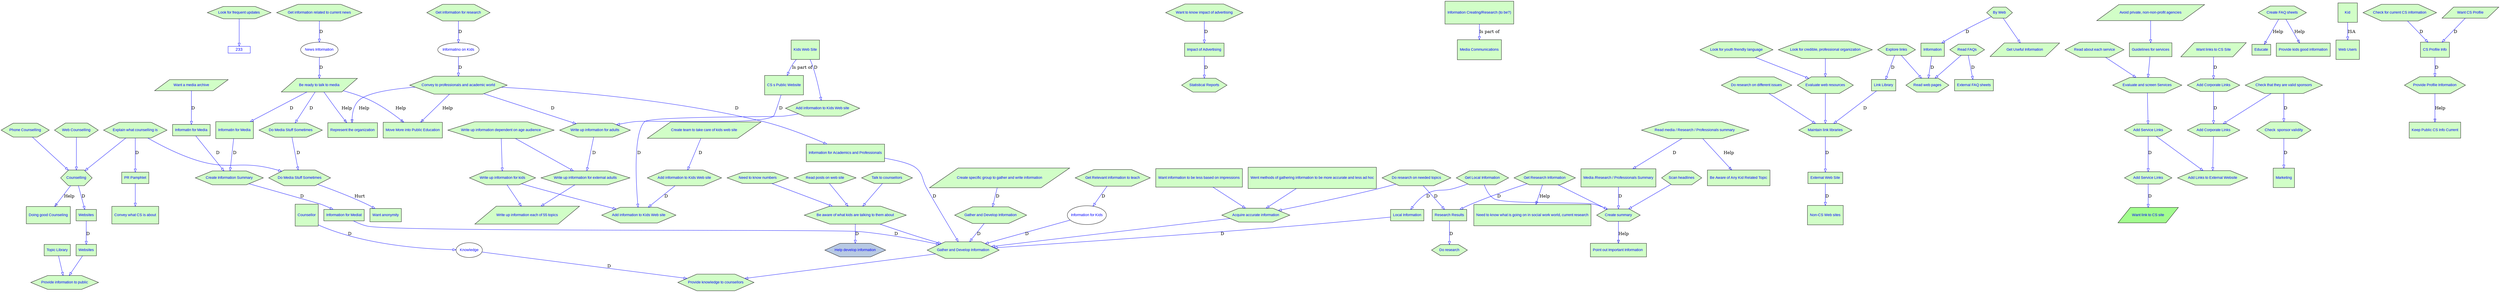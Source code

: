  digraph  RootGraph {
  node [color="#000000", fontcolor="#0000FF", fontname=Arial, fontsize="12", style=filled];
  edge [color="#0000FF"];
  subgraph Connector {
      node [width="0.996938790763346", height="0", pos="1789.2593503937,755.527057917009", color="#0000FF", fillcolor="#FFFFFF", fontname=Arial, fontsize="13", style=filled, shape=box];
      "233" [];
  }
  "Phone Counselling" [width="0.984251968503937", height="0.62992125984252", pos="1743.30708661417,1400.93362204724", fillcolor="#D1FEC7", label="Phone Counselling", sides="6", shape=polygon];
  "Counselling" [width="1.09621062992126", height="0.701574803149606", pos="1800,1511.22968503937", fillcolor="#D1FEC7", label=Counselling, sides="6", shape=polygon];
  "Web Counselling" [width="1.00578248031496", height="0.643700787401573", pos="1651.73887795276,1409.08443355808", fillcolor="#D1FEC7", label="Web Counselling", sides="6", shape=polygon];
  "Topic Library" [width="0.828125", height="0.517578125", pos="389.8125,523.199741633858", fillcolor="#D1FEC7", label="Topic Library", shape=box];
  "Provide information to public" [width="0.984251968503937", height="0.62992125984252", pos="462.095964566929,609.448818897638", fillcolor="#D1FEC7", label="Provide information to public", sides="6", shape=polygon];
  "Websites" [width="0.828125", height="0.517578125", pos="474.803149606299,524.819539159167", fillcolor="#D1FEC7", label=Websites, shape=box];
  "Doing good Counseling" [width="1.28862023150452", height="0.77464125005839", pos="1785.82677165354,1598.89944720683", fillcolor="#D1FEC7", label="Doing good Counseling", shape=box];
  "Websites1" [width="0.828125", height="0.517578125", pos="1050.28494094488,973.493171751968", fillcolor="#D1FEC7", label=Websites, shape=box];
  "Explain what counselling is" [width="1.09621062992126", height="0.701574803149607", pos="1888.85255905512,1414.47307086614", fillcolor="#D1FEC7", label="Explain what counselling is", sides="6", shape=polygon];
  "PR Pamphlet" [width="0.828125", height="0.517578125", pos="1673.90698818898,1077.16535433071", fillcolor="#D1FEC7", label="PR Pamphlet", shape=box];
  "Convey what CS is about" [width="1.31360145433494", height="0.789658463980874", pos="1615.74803149606,1162.12347639905", fillcolor="#D1FEC7", label="Convey what CS is about", shape=box];
  "Want to know impact of advertising" [width="1.20669291338583", height="0.772283464566931", pos="-99.7972440944883,801.012755905512", fillcolor="#D1FEC7", label="Want to know impact of advertising", sides="6", shape=polygon];
  "Impact of Advertising" [width="0.944881889763781", height="0.590551181102362", pos="2032.44094488189,1337.15409448819", fillcolor="#D1FEC7", label="Impact of Advertising", shape=box];
  "Statistical Reports" [width="0.978100393700787", height="0.625984251968504", pos="2140.15748031496,1435.09110236221", fillcolor="#D1FEC7", label="Statistical Reports", sides="6", shape=polygon];
  "Read posts on web site" [width="0.78125", height="0.5", pos="1822.45570866142,-132.395669291339", fillcolor="#D1FEC7", label="Read posts on web site", sides="6", shape=polygon];
  "Be aware of what kids are talking to them about" [width="1.25369094488189", height="0.802362204724409", pos="1700.7874015748,-41.9811023622047", fillcolor="#D1FEC7", label="Be aware of what kids are talking to them about", sides="6", shape=polygon];
  "Talk to counsellors" [width="0.78125", height="0.5", pos="1771.43208661417,-160.742125984252", fillcolor="#D1FEC7", label="Talk to counsellors", sides="6", shape=polygon];
  "Need to know numbers" [width="0.78125", height="0.5", pos="1723.68602362205,-125.875984251969", fillcolor="#D1FEC7", label="Need to know numbers", sides="6", shape=polygon];
  "Help develop information" [width="0.961491141732283", height="0.615354330708661", pos="2244.94204724409,289.133858267716", fillcolor="#B7C9E3", label="Help develop information", sides="6", shape=polygon];
  "Convey to professionals and academic world" [width="1.25369094488189", height="0.802362204724409", pos="1339.15275590551,1332.82204724409", fillcolor="#D1FEC7", label="Convey to professionals and academic world", sides="6", shape=polygon];
  "Represent the organization" [width="1.10236220472441", height="0.662674087685117", pos="1123.71968503937,1492.6791659142", fillcolor="#D1FEC7", label="Represent the organization", shape=box];
  "Be ready to talk to media" [width="1.0009186351706", height="0.615949929335757", pos="1216.88031496063,1326.1112053301", fillcolor="#D1FEC7", label="Be ready to talk to media", shape=parallelogram];
  "Get Relevant information to teach" [width="1.16982447506561", height="0.748687664041992", pos="-62.1601518560182,-208.322834645669", fillcolor="#D1FEC7", label="Get Relevant information to teach", sides="6", shape=polygon];
  "Information for Kids" [width="1.35607594490128", height="0.845464720606414", pos="474.015584410147,-342.247753563878", fillcolor="#FFFFFF", label="Information for Kids", shape=ellipse];
  "Write up information for external adults" [width="0.978100393700787", height="0.625984251968504", pos="2106.14173228346,22.5354330708661", fillcolor="#D1FEC7", label="Write up information for external adults", sides="6", shape=polygon];
  "Write up information each of 55 topics" [width="1.2992125984252", height="0.799515445184738", pos="1992.75590551181,146.806026650515", fillcolor="#D1FEC7", label="Write up information each of 55 topics", shape=parallelogram];
  "Write up information for kids" [width="0.984251968503937", height="0.62992125984252", pos="2014.0157480315,25.3523622047243", fillcolor="#D1FEC7", label="Write up information for kids", sides="6", shape=polygon];
  "Get information related to current news" [width="1.16982447506562", height="0.748687664041997", pos="4.44596456692938,1305.57070866142", fillcolor="#D1FEC7", label="Get information related to current news", sides="6", shape=polygon];
  "News Information" [width="1.08048539372018", height="0.67364389506035", pos="499.685202991428,1364.72519773058", fillcolor="#FFFFFF", label="News Information", shape=ellipse];
  "Get information for research" [width="1.16982447506562", height="0.748687664041997", pos="-73.9028402699665,1063.67716535433", fillcolor="#D1FEC7", label="Get information for research", sides="6", shape=polygon];
  "Informatino on Kids" [width="1.00174523623987", height="0.624552230618618", pos="559.212762046546,1253.10667087883", fillcolor="#FFFFFF", label="Informatino on Kids", shape=ellipse];
  "Do research on needed topics" [width="1.09621062992126", height="0.701574803149607", pos="1890.48720472441,-164.568897637795", fillcolor="#D1FEC7", label="Do research on needed topics", sides="6", shape=polygon];
  "Research Results" [width="0.828125", height="0.517578125", pos="128.927657480315,916.800258366142", fillcolor="#D1FEC7", label="Research Results", shape=box];
  "Scan headlines" [width="0.984251968503937", height="0.62992125984252", pos="1152.28346456693,-257.952755905512", fillcolor="#D1FEC7", label="Scan headlines", sides="6", shape=polygon];
  "Create summary" [width="0.866141732283465", height="0.554330708661417", pos="1184.88188976378,-181.303937007874", fillcolor="#D1FEC7", label="Create summary", sides="6", shape=polygon];
  "Read media / Research / Professionals summary " [width="1.18602362204724", height="0.759055118110236", pos="1112.20393700787,1396.45984251969", fillcolor="#D1FEC7", label="Read media / Research / Professionals summary ", sides="6", shape=polygon];
  "Media /Research / Professionals Summary" [width="1.61552657480315", height="0.815786623379546", pos="1118.31643700787,256.139971984971", fillcolor="#D1FEC7", label="Media /Research / Professionals Summary", shape=box];
  "Acquire accurate information" [width="0.984251968503937", height="0.62992125984252", pos="1900.62992125984,-45.5137795275591", fillcolor="#D1FEC7", label="Acquire accurate information", sides="6", shape=polygon];
  "Went methods of gathering information to be more accurate and less ad hoc" [width="1.60358086142578", height="0.963976703682709", pos="1928.59505274361,-248.761405596556", fillcolor="#D1FEC7", label="Went methods of gathering information to be more accurate and less ad hoc", shape=box];
  "Want information to be less based on impressions" [width="1.39047497284292", height="0.835870215913316", pos="1990.88778286742,-171.823611237446", fillcolor="#D1FEC7", label="Want information to be less based on impressions", shape=box];
  "Counsellor" [width="0.984251968503937", height="0.984251968503937", pos="1870.64881889764,1637.24787401575", fillcolor="#D1FEC7", label=Counsellor, shape=box];
  "Knowledge" [width="1.06299212598425", height="0.66273746996339", pos="2154.33070866142,1101.02390324939", fillcolor="#FFFFFF", label=Knowledge, shape=ellipse];
  "Gather and Develop Information" [width="1.18110236220472", height="0.755905511811023", pos="1851.02362204724,32.7224409448819", fillcolor="#D1FEC7", label="Gather and Develop Information", sides="6", shape=polygon];
  "Create team to take care of kids web site" [width="1.19365157480315", height="0.734554815263477", pos="1267.83484251969,1231.1683827983", fillcolor="#D1FEC7", label="Create team to take care of kids web site", shape=parallelogram];
  "Add information to Kids Web site" [width="1.10236220472441", height="0.70551181102362", pos="1303.93700787402,343.105511811024", fillcolor="#D1FEC7", label="Add information to Kids Web site", sides="6", shape=polygon];
  "Kids Web Site" [width="0.875", height="0.875", pos="694.807086614173,627.772440944881", fillcolor="#D1FEC7", label="Kids Web Site", shape=box];
  "CS s Public Website" [width="0.875", height="0.875", pos="369.969980314961,648.602362204724", fillcolor="#D1FEC7", label="CS s Public Website", shape=box];
  "Write up information for adults" [width="0.978100393700787", height="0.625984251968504", pos="1048.8188976378,771.165354330709", fillcolor="#D1FEC7", label="Write up information for adults", sides="6", shape=polygon];
  "Move More into Public Education" [width="1.18110236220472", height="0.710007951091194", pos="1353.32598425197,1485.40280592432", fillcolor="#D1FEC7", label="Move More into Public Education", shape=box];
  "Write up information dependent on age audience" [width="1.17495078740158", height="0.751968503937009", pos="2020.88090551181,-64.0807086614174", fillcolor="#D1FEC7", label="Write up information dependent on age audience", sides="6", shape=polygon];
  "Information for Academics and Professionals" [width="1.25984251968504", height="0.787401574803149", pos="1360.62992125984,765.354330708661", fillcolor="#D1FEC7", label="Information for Academics and Professionals", shape=box];
  "Provide knowledge to counsellors" [width="1.18110236220472", height="0.755905511811024", pos="1899.2125984252,140.59842519685", fillcolor="#D1FEC7", label="Provide knowledge to counsellors", sides="6", shape=polygon];
  "Information for Mediat" [width="0.828125", height="0.517578125", pos="1529.24261811024,-160.365095964567", fillcolor="#D1FEC7", label="Information for Mediat", shape=box];
  "Create Information Summary" [width="0.978100393700787", height="0.625984251968504", pos="1329.44881889764,-221.244094488189", fillcolor="#D1FEC7", label="Create Information Summary", sides="6", shape=polygon];
  "Do research" [width="0.78125", height="0.5", pos="19.4559195725534,1066.11023622047", fillcolor="#D1FEC7", label="Do research", sides="6", shape=polygon];
  "Informatin for Media" [width="1.22182578740157", height="0.763641117125983", pos="1203.25836614173,409.044352854331", fillcolor="#D1FEC7", label="Informatin for Media", shape=box];
  "Get Research Information" [width="0.984251968503937", height="0.62992125984252", pos="1208.97637795276,-286.299212598425", fillcolor="#D1FEC7", label="Get Research Information", sides="6", shape=polygon];
  "Need to know what is going on in social work world, current research" [width="1.60358086142577", height="0.963976703682709", pos="1229.20022284694,-94.2307203876959", fillcolor="#D1FEC7", label="Need to know what is going on in social work world, current research", shape=box];
  "Be Aware of Any Kid Related Topic" [width="1.18110236220473", height="0.710007951091198", pos="1225.76692913386,1485.40280592432", fillcolor="#D1FEC7", label="Be Aware of Any Kid Related Topic", shape=box];
  "Create specific group to gather and write information" [width="1.45226377952755", height="0.893700787401574", pos="1424.19212598425,1247.24409448819", fillcolor="#D1FEC7", label="Create specific group to gather and write information", shape=parallelogram];
  "Gather and Develop Information1" [width="1.18110236220472", height="0.755905511811023", pos="1502.36220472441,792.566929133858", fillcolor="#D1FEC7", label="Gather and Develop Information", sides="6", shape=polygon];
  "Point out Important Information " [width="1.02362204724409", height="0.615340224279037", pos="1343.62204724409,-144.566929133858", fillcolor="#D1FEC7", label="Point out Important Information ", shape=box];
  "Get Local Information" [width="0.984251968503937", height="0.62992125984252", pos="1272.75590551181,-266.456692913386", fillcolor="#D1FEC7", label="Get Local Information", sides="6", shape=polygon];
  "Local Information" [width="0.828125", height="0.517578125", pos="1532.17470472441,-236.48529773622", fillcolor="#D1FEC7", label="Local Information", shape=box];
  "Information Creating/Research (to be?)" [width="1.02805118110236", height="1.02805118110236", pos="1808.50393700787,274.801181102362", fillcolor="#D1FEC7", label="Information Creating/Research (to be?)", shape=box];
  "Media Communications" [width="0.905511811023621", height="0.905511811023621", pos="1126.77165354331,-126.141732283465", fillcolor="#D1FEC7", label="Media Communications", shape=box];
  "Want a media archive" [width="0.812499999999998", height="0.5", pos="424.293307086614,368.503937007874", fillcolor="#D1FEC7", label="Want a media archive", shape=parallelogram];
  "Informatin for Media1" [width="0.828125", height="0.517578125", pos="707.195374015748,9.71364419291334", fillcolor="#D1FEC7", label="Informatin for Media", shape=box];
  "Add information to Kids Web site1" [width="1.10236220472441", height="0.70551181102362", pos="1037.48031496063,173.026771653543", fillcolor="#D1FEC7", label="Add information to Kids Web site", sides="6", shape=polygon];
  "Add information to Kids Web site2" [width="1.10236220472441", height="0.70551181102362", pos="1802.83464566929,167.130708661417", fillcolor="#D1FEC7", label="Add information to Kids Web site", sides="6", shape=polygon];
  "Do Media Stuff Sometimes" [width="1.00578248031497", height="0.643700787401578", pos="1524.39714566929,1514.3194488189", fillcolor="#D1FEC7", label="Do Media Stuff Sometimes", sides="6", shape=polygon];
  "Do Media Stuff Sometimes1" [width="1.10728346456693", height="0.708661417322837", pos="1646.75196850394,1478.30751852891", fillcolor="#D1FEC7", label="Do Media Stuff Sometimes", sides="6", shape=polygon];
  "Want anonymity" [width="0.984251968503937", height="0.591673292575998", pos="1700.7874015748,1592.23180871136", fillcolor="#D1FEC7", label="Want anonymity", shape=box];
  "Do research on different issues" [width="1.18110236220472", height="0.755905511811022", pos="1905.35433070866,807.127057917009", fillcolor="#D1FEC7", label="Do research on different issues", sides="6", shape=polygon];
  "Maintain link libraries" [width="0.931758530183727", height="0.596325459317585", pos="1849.13385826772,882.64201854693", fillcolor="#D1FEC7", label="Maintain link libraries", sides="6", shape=polygon];
  "Evaluate web resources" [width="1.18110236220472", height="0.755905511811023", pos="1815.5905511811,807.127057917009", fillcolor="#D1FEC7", label="Evaluate web resources", sides="6", shape=polygon];
  "Look for credible, professional organization" [width="1.23031496062992", height="0.78740157480315", pos="1850.43307086614,713.772727208347", fillcolor="#D1FEC7", label="Look for credible, professional organization", sides="6", shape=polygon];
  "Look for frequent updates" [width="0.873113517060367", height="0.558792650918635", pos="1729.85728346457,756.566427995749", fillcolor="#D1FEC7", label="Look for frequent updates", sides="6", shape=polygon];
  "Look for youth friendly language" [width="1.13558070866142", height="0.726771653543306", pos="1762.9281496063,704.975876814647", fillcolor="#D1FEC7", label="Look for youth friendly language", sides="6", shape=polygon];
  "External Web Site" [width="0.828125", height="0.517578125", pos="1869.4000984252,1162.20472440945", fillcolor="#D1FEC7", label="External Web Site", shape=box];
  "Link Library" [width="0.828125", height="0.517578125", pos="823.513287401575,897.372969980315", fillcolor="#D1FEC7", label="Link Library", shape=box];
  "Read about each service" [width="1.06299212598425", height="0.680314960629922", pos="1917.63779527559,648.113385826772", fillcolor="#D1FEC7", label="Read about each service", sides="6", shape=polygon];
  "Evaluate and screen Services" [width="1.08882874015748", height="0.696850393700787", pos="1973.40059055118,733.748031496063", fillcolor="#D1FEC7", label="Evaluate and screen Services", sides="6", shape=polygon];
  "Create FAQ sheets" [width="0.931758530183725", height="0.596325459317584", pos="1677.16535433071,813.665640594174", fillcolor="#D1FEC7", label="Create FAQ sheets", sides="6", shape=polygon];
  "Educate" [width="0.816179286622626", height="0.490638069621911", pos="1877.09898975149,941.199477242295", fillcolor="#D1FEC7", label=Educate, shape=box];
  "Provide kids good information" [width="0.984251968503937", height="0.591673292575998", pos="1778.26771653543,936.332808260768", fillcolor="#D1FEC7", label="Provide kids good information", shape=box];
  "Kid" [width="0.875", height="0.875", pos="-88.0275590551191,400.240157480315", fillcolor="#D1FEC7", label=Kid, shape=box];
  "Web Users" [width="0.875", height="0.875", pos="-53.5393700787403,615.909448818898", fillcolor="#D1FEC7", label="Web Users", shape=box];
  "Add Service Links" [width="0.859580052493437", height="0.550131233595799", pos="1802.59842519685,581.451467365828", fillcolor="#D1FEC7", label="Add Service Links", sides="6", shape=polygon];
  "Add Service Links1" [width="0.859580052493437", height="0.550131233595799", pos="966.377952755905,-189.883464566929", fillcolor="#D1FEC7", label="Add Service Links", sides="6", shape=polygon];
  "Want links to CS Site" [width="1.03997375328084", height="0.639983848172826", pos="-17.4330708661416,792.893858267717", fillcolor="#D1FEC7", label="Want links to CS Site", shape=parallelogram];
  "Add Corporate Links" [width="0.898950131233596", height="0.575328083989501", pos="826.062992125984,956.144881889764", fillcolor="#D1FEC7", label="Add Corporate Links", sides="6", shape=polygon];
  "Check that they are valid sponsors" [width="1.17469324146982", height="0.751803674540682", pos="1765.75352362205,503.285404724409", fillcolor="#D1FEC7", label="Check that they are valid sponsors", sides="6", shape=polygon];
  "Check  sponsor validity" [width="1.17469324146982", height="0.751803674540682", pos="1969.84801181102,1106.79333543307", fillcolor="#D1FEC7", label="Check  sponsor validity", sides="6", shape=polygon];
  "Check for current CS information" [width="1.18110236220472", height="0.755905511811023", pos="2436.85039370079,677.125984251968", fillcolor="#D1FEC7", label="Check for current CS information", sides="6", shape=polygon];
  "CS Profile Info" [width="1.08267716535433", height="0.676673228346456", pos="2356.29921259842,854.379921259842", fillcolor="#D1FEC7", label="CS Profile Info", shape=box];
  "Explore links" [width="0.78125", height="0.5", pos="48.912401574803,524.929133858268", fillcolor="#D1FEC7", label="Explore links", sides="6", shape=polygon];
  "Read web pages" [width="0.978100393700788", height="0.625984251968504", pos="20.0935039370077,604.110236220472", fillcolor="#D1FEC7", label="Read web pages", sides="6", shape=polygon];
  "Marketing" [width="0.875", height="0.875", pos="1570.07480314961,995.279527559055", fillcolor="#D1FEC7", label=Marketing, shape=box];
  "Provide Profile Information" [width="1.20427329396325", height="0.770734908136482", pos="2098.4719488189,751.781102362205", fillcolor="#D1FEC7", label="Provide Profile Information", sides="6", shape=polygon];
  "Add Corporate Links1" [width="0.898950131233596", height="0.575328083989501", pos="1686.61417322835,566.929133858268", fillcolor="#D1FEC7", label="Add Corporate Links", sides="6", shape=polygon];
  "Add Links to External Website" [width="1.030593832021", height="0.659580052493438", pos="1746.39271653543,647.753829570552", fillcolor="#D1FEC7", label="Add Links to External Website", sides="6", shape=polygon];
  "Non-CS Web sites" [width="0.875", height="0.875", pos="1987.40551181102,1256.3031496063", fillcolor="#D1FEC7", label="Non-CS Web sites", shape=box];
  "Want link to CS site" [width="1.13238188976377", height="0.696850393700786", pos="-89.6279527559054,161.622047244093", fillcolor="#A2FD8E", label="Want link to CS site", shape=parallelogram];
  "Keep Public CS Info Current" [width="1.19422572178478", height="0.717896928325546", pos="1940.7874015748,870.010717415469", fillcolor="#D1FEC7", label="Keep Public CS Info Current", shape=box];
  "Want CS Profile" [width="0.812499999999998", height="0.5", pos="2288.4625984252,971.385826771654", fillcolor="#D1FEC7", label="Want CS Profile", shape=parallelogram];
  "Guidelines for services" [width="0.990813648293965", height="0.619258530183728", pos="1948.58267716535,538.582677165354", fillcolor="#D1FEC7", label="Guidelines for services", shape=box];
  "Avoid private, non-non-profit agencies" [width="1.18110236220473", height="0.726832222895218", pos="1845.82677165354,460.253647862497", fillcolor="#D1FEC7", label="Avoid private, non-non-profit agencies", shape=parallelogram];
  "Read FAQs" [width="0.78125", height="0.5", pos="-7.7805118110239,548.551181102362", fillcolor="#D1FEC7", label="Read FAQs", sides="6", shape=polygon];
  "External FAQ sheets" [width="0.828125", height="0.517578125", pos="-199.89124015748,378.217581200787", fillcolor="#D1FEC7", label="External FAQ sheets", shape=box];
  "By Web" [width="0.78125", height="0.5", pos="20.0935039370069,338.551181102362", fillcolor="#D1FEC7", label="By Web", sides="6", shape=polygon];
  "Get Useful Information" [width="0.99737532808399", height="0.613769432667072", pos="-15.5905511811034,407.843731072077", fillcolor="#D1FEC7", label="Get Useful Information", shape=parallelogram];
  "Information" [width="0.958005249343833", height="0.598753280839895", pos="-192.283464566929,545.374015748031", fillcolor="#D1FEC7", label=Information, shape=box];
  "Phone Counselling"->"Counselling" [fillcolor="#FFFFFF"];
  "Web Counselling"->"Counselling" [fillcolor="#FFFFFF"];
  "Topic Library"->"Provide information to public" [fillcolor="#FFFFFF"];
  "Websites"->"Provide information to public" [fillcolor="#FFFFFF"];
  "Counselling"->"Doing good Counseling" [fillcolor="#CDCDCD", label=Help];
  "Counselling"->"Websites1" [fillcolor="#FFFFFF", label=D];
  "Websites1"->"Websites" [fillcolor="#FFFFFF", label=D];
  "Explain what counselling is"->"PR Pamphlet" [fillcolor="#FFFFFF", label=D];
  "Explain what counselling is"->"Counselling" [fillcolor="#FFFFFF"];
  "PR Pamphlet"->"Convey what CS is about" [fillcolor="#FFFFFF"];
  "Want to know impact of advertising"->"Impact of Advertising" [fillcolor="#FFFFFF", label=D];
  "Impact of Advertising"->"Statistical Reports" [fillcolor="#FFFFFF", label=D];
  "Read posts on web site"->"Be aware of what kids are talking to them about" [fillcolor="#FFFFFF"];
  "Talk to counsellors"->"Be aware of what kids are talking to them about" [fillcolor="#FFFFFF"];
  "Need to know numbers"->"Be aware of what kids are talking to them about" [fillcolor="#FFFFFF"];
  "Be aware of what kids are talking to them about"->"Help develop information" [fillcolor="#FFFFFF", label=D];
  "Convey to professionals and academic world"->"Represent the organization" [fillcolor="#CDCDCD", label=Help];
  "Be ready to talk to media"->"Represent the organization" [fillcolor="#CDCDCD", label=Help];
  "Get Relevant information to teach"->"Information for Kids" [fillcolor="#FFFFFF", label=D];
  "Write up information for external adults"->"Write up information each of 55 topics" [fillcolor="#FFFFFF"];
  "Write up information for kids"->"Write up information each of 55 topics" [fillcolor="#FFFFFF"];
  "Get information related to current news"->"News Information" [fillcolor="#FFFFFF", label=D];
  "Get information for research"->"Informatino on Kids" [fillcolor="#FFFFFF", label=D];
  "Do research on needed topics"->"Research Results" [fillcolor="#FFFFFF", label=D];
  "Scan headlines"->"Create summary" [fillcolor="#FFFFFF"];
  "Read media / Research / Professionals summary "->"Media /Research / Professionals Summary" [fillcolor="#FFFFFF", label=D];
  "Do research on needed topics"->"Acquire accurate information" [fillcolor="#FFFFFF"];
  "Went methods of gathering information to be more accurate and less ad hoc"->"Acquire accurate information" [fillcolor="#FFFFFF"];
  "Want information to be less based on impressions"->"Acquire accurate information" [fillcolor="#FFFFFF"];
  "Counsellor"->"Knowledge" [fillcolor="#FFFFFF", label=D];
  "Acquire accurate information"->"Gather and Develop Information" [fillcolor="#FFFFFF"];
  "Be aware of what kids are talking to them about"->"Gather and Develop Information" [fillcolor="#FFFFFF"];
  "Create team to take care of kids web site"->"Add information to Kids Web site" [fillcolor="#FFFFFF", label=D];
  "Kids Web Site"->"CS s Public Website" [fillcolor="#FFFFFF", label="Is part of"];
  "Write up information for adults"->"Write up information for external adults" [fillcolor="#FFFFFF", label=D];
  "CS s Public Website"->"Write up information for adults" [fillcolor="#FFFFFF", label=D];
  "Convey to professionals and academic world"->"Write up information for adults" [fillcolor="#FFFFFF", label=D];
  "Media /Research / Professionals Summary"->"Create summary" [fillcolor="#FFFFFF", label=D];
  "Informatino on Kids"->"Convey to professionals and academic world" [fillcolor="#FFFFFF", label=D];
  "Convey to professionals and academic world"->"Move More into Public Education" [fillcolor="#CDCDCD", label=Help];
  "Be ready to talk to media"->"Move More into Public Education" [fillcolor="#CDCDCD", label=Help];
  "Information for Kids"->"Gather and Develop Information" [fillcolor="#FFFFFF", label=D];
  "News Information"->"Be ready to talk to media" [fillcolor="#FFFFFF", label=D];
  "Write up information dependent on age audience"->"Write up information for external adults" [fillcolor="#FFFFFF"];
  "Write up information dependent on age audience"->"Write up information for kids" [fillcolor="#FFFFFF"];
  "Convey to professionals and academic world"->"Information for Academics and Professionals" [fillcolor="#FFFFFF", label=D];
  "Information for Academics and Professionals"->"Gather and Develop Information" [fillcolor="#FFFFFF", label=D];
  "Gather and Develop Information"->"Provide knowledge to counsellors" [fillcolor="#FFFFFF"];
  "Information for Mediat"->"Gather and Develop Information" [fillcolor="#FFFFFF", label=D];
  "Create Information Summary"->"Information for Mediat" [fillcolor="#FFFFFF", label=D];
  "Research Results"->"Do research" [fillcolor="#FFFFFF", label=D];
  "Be ready to talk to media"->"Informatin for Media" [fillcolor="#FFFFFF", label=D];
  "Informatin for Media"->"Create Information Summary" [fillcolor="#FFFFFF", label=D];
  "Get Research Information"->"Need to know what is going on in social work world, current research" [fillcolor="#CDCDCD", label=Help];
  "Get Research Information"->"Research Results" [fillcolor="#FFFFFF", label=D];
  "Read media / Research / Professionals summary "->"Be Aware of Any Kid Related Topic" [fillcolor="#CDCDCD", label=Help];
  "Get Research Information"->"Create summary" [fillcolor="#FFFFFF"];
  "Create specific group to gather and write information"->"Gather and Develop Information1" [fillcolor="#FFFFFF", label=D];
  "Gather and Develop Information1"->"Gather and Develop Information" [fillcolor="#FFFFFF", label=D];
  "Create summary"->"Point out Important Information " [fillcolor="#CDCDCD", label=Help];
  "Get Local Information"->"Create summary" [fillcolor="#FFFFFF"];
  "Get Local Information"->"Local Information" [fillcolor="#FFFFFF", label=D];
  "Local Information"->"Gather and Develop Information" [fillcolor="#FFFFFF", label=D];
  "Information Creating/Research (to be?)"->"Media Communications" [fillcolor="#FFFFFF", label="Is part of"];
  "Want a media archive"->"Informatin for Media1" [fillcolor="#FFFFFF", label=D];
  "Informatin for Media1"->"Create Information Summary" [fillcolor="#FFFFFF", label=D];
  "Kids Web Site"->"Add information to Kids Web site1" [fillcolor="#FFFFFF", label=D];
  "Add information to Kids Web site1"->"Add information to Kids Web site2" [fillcolor="#FFFFFF", label=D];
  "Add information to Kids Web site"->"Add information to Kids Web site2" [fillcolor="#FFFFFF", label=D];
  "Write up information for kids"->"Add information to Kids Web site2" [fillcolor="#FFFFFF"];
  "Do Media Stuff Sometimes"->"Do Media Stuff Sometimes1" [fillcolor="#FFFFFF", label=D];
  "Be ready to talk to media"->"Do Media Stuff Sometimes" [fillcolor="#FFFFFF", label=D];
  "Do Media Stuff Sometimes1"->"Want anonymity" [fillcolor="#FFFFFF", label=Hurt];
  "Explain what counselling is"->"Do Media Stuff Sometimes1" [fillcolor="#FFFFFF"];
  "Do research on different issues"->"Maintain link libraries" [fillcolor="#FFFFFF"];
  "Evaluate web resources"->"Maintain link libraries" [fillcolor="#FFFFFF"];
  "Look for credible, professional organization"->"Evaluate web resources" [fillcolor="#FFFFFF"];
  "Look for frequent updates"->"233" [fillcolor="#FFFFFF"];
  "Look for youth friendly language"->"Evaluate web resources" [fillcolor="#FFFFFF"];
  "Maintain link libraries"->"External Web Site" [fillcolor="#FFFFFF", label=D];
  "Link Library"->"Maintain link libraries" [fillcolor="#FFFFFF", label=D];
  "Read about each service"->"Evaluate and screen Services" [fillcolor="#FFFFFF"];
  "Create FAQ sheets"->"Educate" [fillcolor="#CDCDCD", label=Help];
  "Create FAQ sheets"->"Provide kids good information" [fillcolor="#CDCDCD", label=Help];
  "Kid"->"Web Users" [fillcolor="#FFFFFF", label=ISA];
  "Add Service Links"->"Add Service Links1" [fillcolor="#FFFFFF", label=D];
  "Want links to CS Site"->"Add Corporate Links" [fillcolor="#FFFFFF", label=D];
  "Check that they are valid sponsors"->"Check  sponsor validity" [fillcolor="#FFFFFF", label=D];
  "Check for current CS information"->"CS Profile Info" [fillcolor="#FFFFFF", label=D];
  "Explore links"->"Read web pages" [fillcolor="#FFFFFF"];
  "Check  sponsor validity"->"Marketing" [fillcolor="#FFFFFF", label=D];
  "CS Profile Info"->"Provide Profile Information" [fillcolor="#FFFFFF", label=D];
  "Add Corporate Links1"->"Add Links to External Website" [fillcolor="#FFFFFF"];
  "Evaluate and screen Services"->"Add Service Links" [fillcolor="#FFFFFF"];
  "Add Service Links"->"Add Links to External Website" [fillcolor="#FFFFFF"];
  "Check that they are valid sponsors"->"Add Corporate Links1" [fillcolor="#FFFFFF"];
  "External Web Site"->"Non-CS Web sites" [fillcolor="#FFFFFF", label=D];
  "Add Corporate Links"->"Add Corporate Links1" [fillcolor="#FFFFFF", label=D];
  "Explore links"->"Link Library" [fillcolor="#FFFFFF", label=D];
  "Add Service Links1"->"Want link to CS site" [fillcolor="#FFFFFF", label=D];
  "Provide Profile Information"->"Keep Public CS Info Current" [fillcolor="#CDCDCD", label=Help];
  "Want CS Profile"->"CS Profile Info" [fillcolor="#FFFFFF", label=D];
  "Guidelines for services"->"Evaluate and screen Services" [fillcolor="#FFFFFF"];
  "Avoid private, non-non-profit agencies"->"Guidelines for services" [fillcolor="#FFFFFF"];
  "Read FAQs"->"Read web pages" [fillcolor="#FFFFFF"];
  "Read FAQs"->"External FAQ sheets" [fillcolor="#FFFFFF", label=D];
  "By Web"->"Get Useful Information" [fillcolor="#FFFFFF"];
  "By Web"->"Information" [fillcolor="#FFFFFF", label=D];
  "Information"->"Read web pages" [fillcolor="#FFFFFF", label=D];
  "Knowledge"->"Provide knowledge to counsellors" [fillcolor="#FFFFFF", label=D];
}
